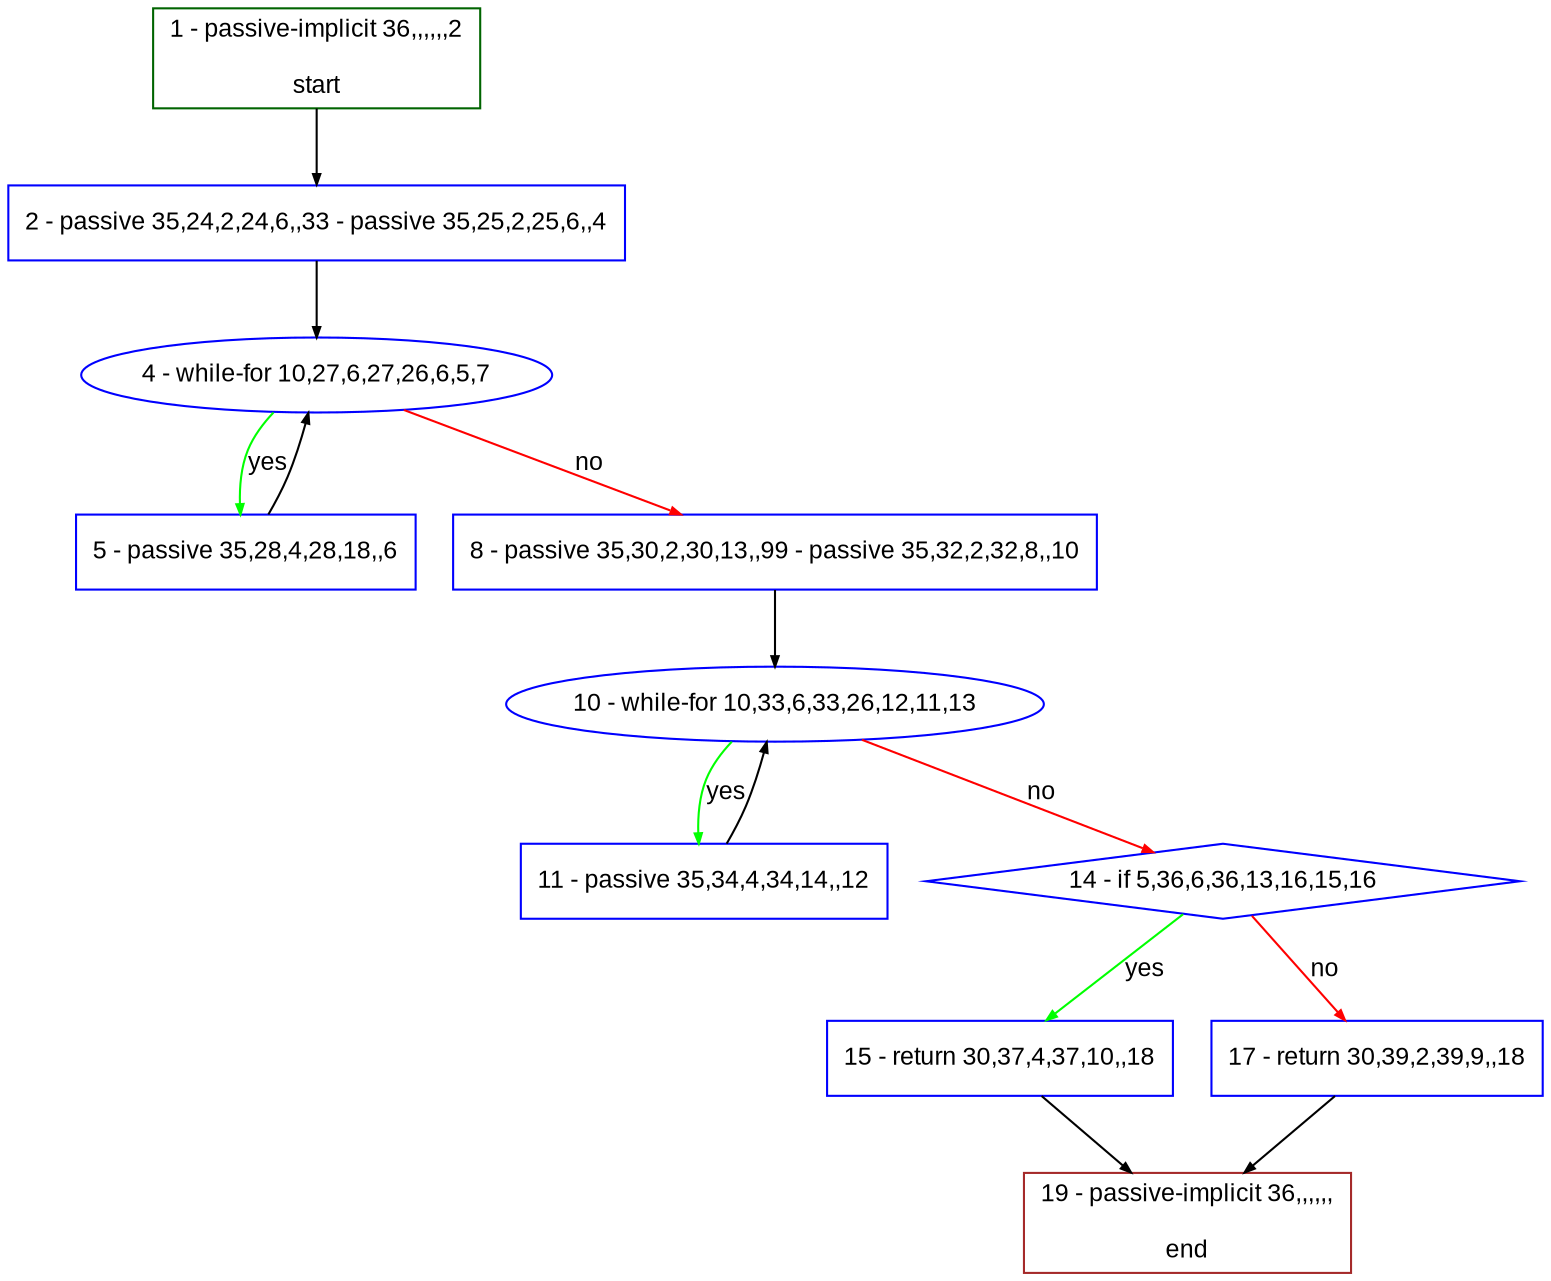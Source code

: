 digraph "" {
  graph [bgcolor="white", fillcolor="#FFFFCC", pack="true", packmode="clust", fontname="Arial", label="", fontsize="12", compound="true", style="rounded,filled"];
  node [node_initialized="no", fillcolor="white", fontname="Arial", label="", color="grey", fontsize="12", fixedsize="false", compound="true", shape="rectangle", style="filled"];
  edge [arrowtail="none", lhead="", fontcolor="black", fontname="Arial", label="", color="black", fontsize="12", arrowhead="normal", arrowsize="0.5", compound="true", ltail="", dir="forward"];
  __N1 [fillcolor="#ffffff", label="2 - passive 35,24,2,24,6,,33 - passive 35,25,2,25,6,,4", color="#0000ff", shape="box", style="filled"];
  __N2 [fillcolor="#ffffff", label="1 - passive-implicit 36,,,,,,2\n\nstart", color="#006400", shape="box", style="filled"];
  __N3 [fillcolor="#ffffff", label="4 - while-for 10,27,6,27,26,6,5,7", color="#0000ff", shape="oval", style="filled"];
  __N4 [fillcolor="#ffffff", label="5 - passive 35,28,4,28,18,,6", color="#0000ff", shape="box", style="filled"];
  __N5 [fillcolor="#ffffff", label="8 - passive 35,30,2,30,13,,99 - passive 35,32,2,32,8,,10", color="#0000ff", shape="box", style="filled"];
  __N6 [fillcolor="#ffffff", label="10 - while-for 10,33,6,33,26,12,11,13", color="#0000ff", shape="oval", style="filled"];
  __N7 [fillcolor="#ffffff", label="11 - passive 35,34,4,34,14,,12", color="#0000ff", shape="box", style="filled"];
  __N8 [fillcolor="#ffffff", label="14 - if 5,36,6,36,13,16,15,16", color="#0000ff", shape="diamond", style="filled"];
  __N9 [fillcolor="#ffffff", label="15 - return 30,37,4,37,10,,18", color="#0000ff", shape="box", style="filled"];
  __N10 [fillcolor="#ffffff", label="17 - return 30,39,2,39,9,,18", color="#0000ff", shape="box", style="filled"];
  __N11 [fillcolor="#ffffff", label="19 - passive-implicit 36,,,,,,\n\nend", color="#a52a2a", shape="box", style="filled"];
  __N2 -> __N1 [arrowtail="none", color="#000000", label="", arrowhead="normal", dir="forward"];
  __N1 -> __N3 [arrowtail="none", color="#000000", label="", arrowhead="normal", dir="forward"];
  __N3 -> __N4 [arrowtail="none", color="#00ff00", label="yes", arrowhead="normal", dir="forward"];
  __N4 -> __N3 [arrowtail="none", color="#000000", label="", arrowhead="normal", dir="forward"];
  __N3 -> __N5 [arrowtail="none", color="#ff0000", label="no", arrowhead="normal", dir="forward"];
  __N5 -> __N6 [arrowtail="none", color="#000000", label="", arrowhead="normal", dir="forward"];
  __N6 -> __N7 [arrowtail="none", color="#00ff00", label="yes", arrowhead="normal", dir="forward"];
  __N7 -> __N6 [arrowtail="none", color="#000000", label="", arrowhead="normal", dir="forward"];
  __N6 -> __N8 [arrowtail="none", color="#ff0000", label="no", arrowhead="normal", dir="forward"];
  __N8 -> __N9 [arrowtail="none", color="#00ff00", label="yes", arrowhead="normal", dir="forward"];
  __N8 -> __N10 [arrowtail="none", color="#ff0000", label="no", arrowhead="normal", dir="forward"];
  __N9 -> __N11 [arrowtail="none", color="#000000", label="", arrowhead="normal", dir="forward"];
  __N10 -> __N11 [arrowtail="none", color="#000000", label="", arrowhead="normal", dir="forward"];
}
